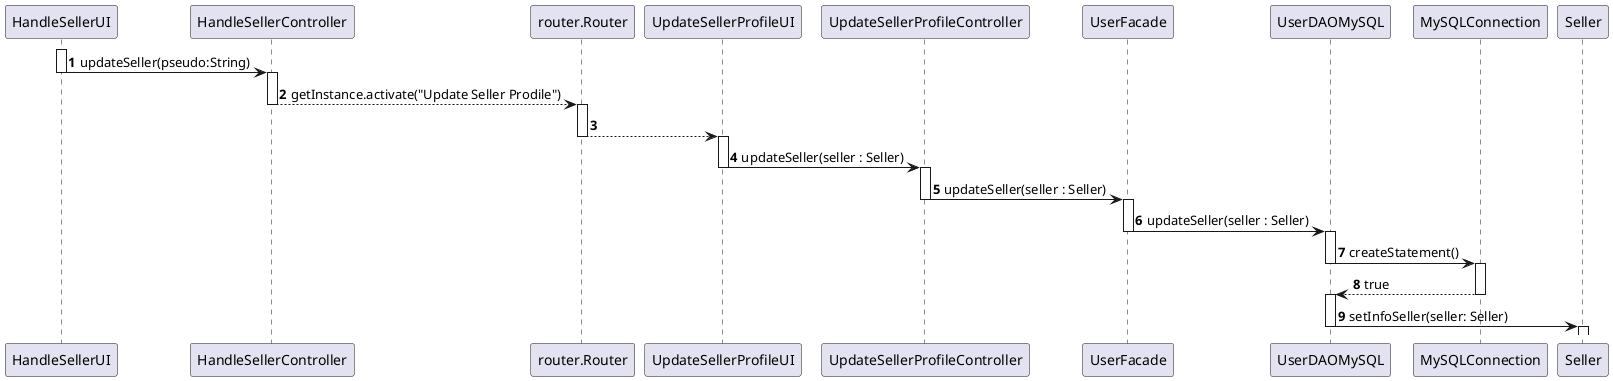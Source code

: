 @startuml
autonumber

activate HandleSellerUI
HandleSellerUI -> HandleSellerController : updateSeller(pseudo:String)
deactivate HandleSellerUI
activate HandleSellerController
HandleSellerController --> router.Router : getInstance.activate("Update Seller Prodile")
deactivate HandleSellerController
activate router.Router
router.Router --> UpdateSellerProfileUI
deactivate router.Router
activate UpdateSellerProfileUI
UpdateSellerProfileUI -> UpdateSellerProfileController : updateSeller(seller : Seller)
deactivate UpdateSellerProfileUI
activate UpdateSellerProfileController
UpdateSellerProfileController -> UserFacade : updateSeller(seller : Seller)
deactivate UpdateSellerProfileController
activate UserFacade
UserFacade -> UserDAOMySQL : updateSeller(seller : Seller)
deactivate UserFacade
activate UserDAOMySQL
UserDAOMySQL -> MySQLConnection : createStatement()
deactivate UserDAOMySQL
activate  MySQLConnection
 MySQLConnection --> UserDAOMySQL : true
 deactivate  MySQLConnection
 activate  UserDAOMySQL
 UserDAOMySQL -> Seller : setInfoSeller(seller: Seller)
 deactivate  UserDAOMySQL
 activate Seller
@enduml
